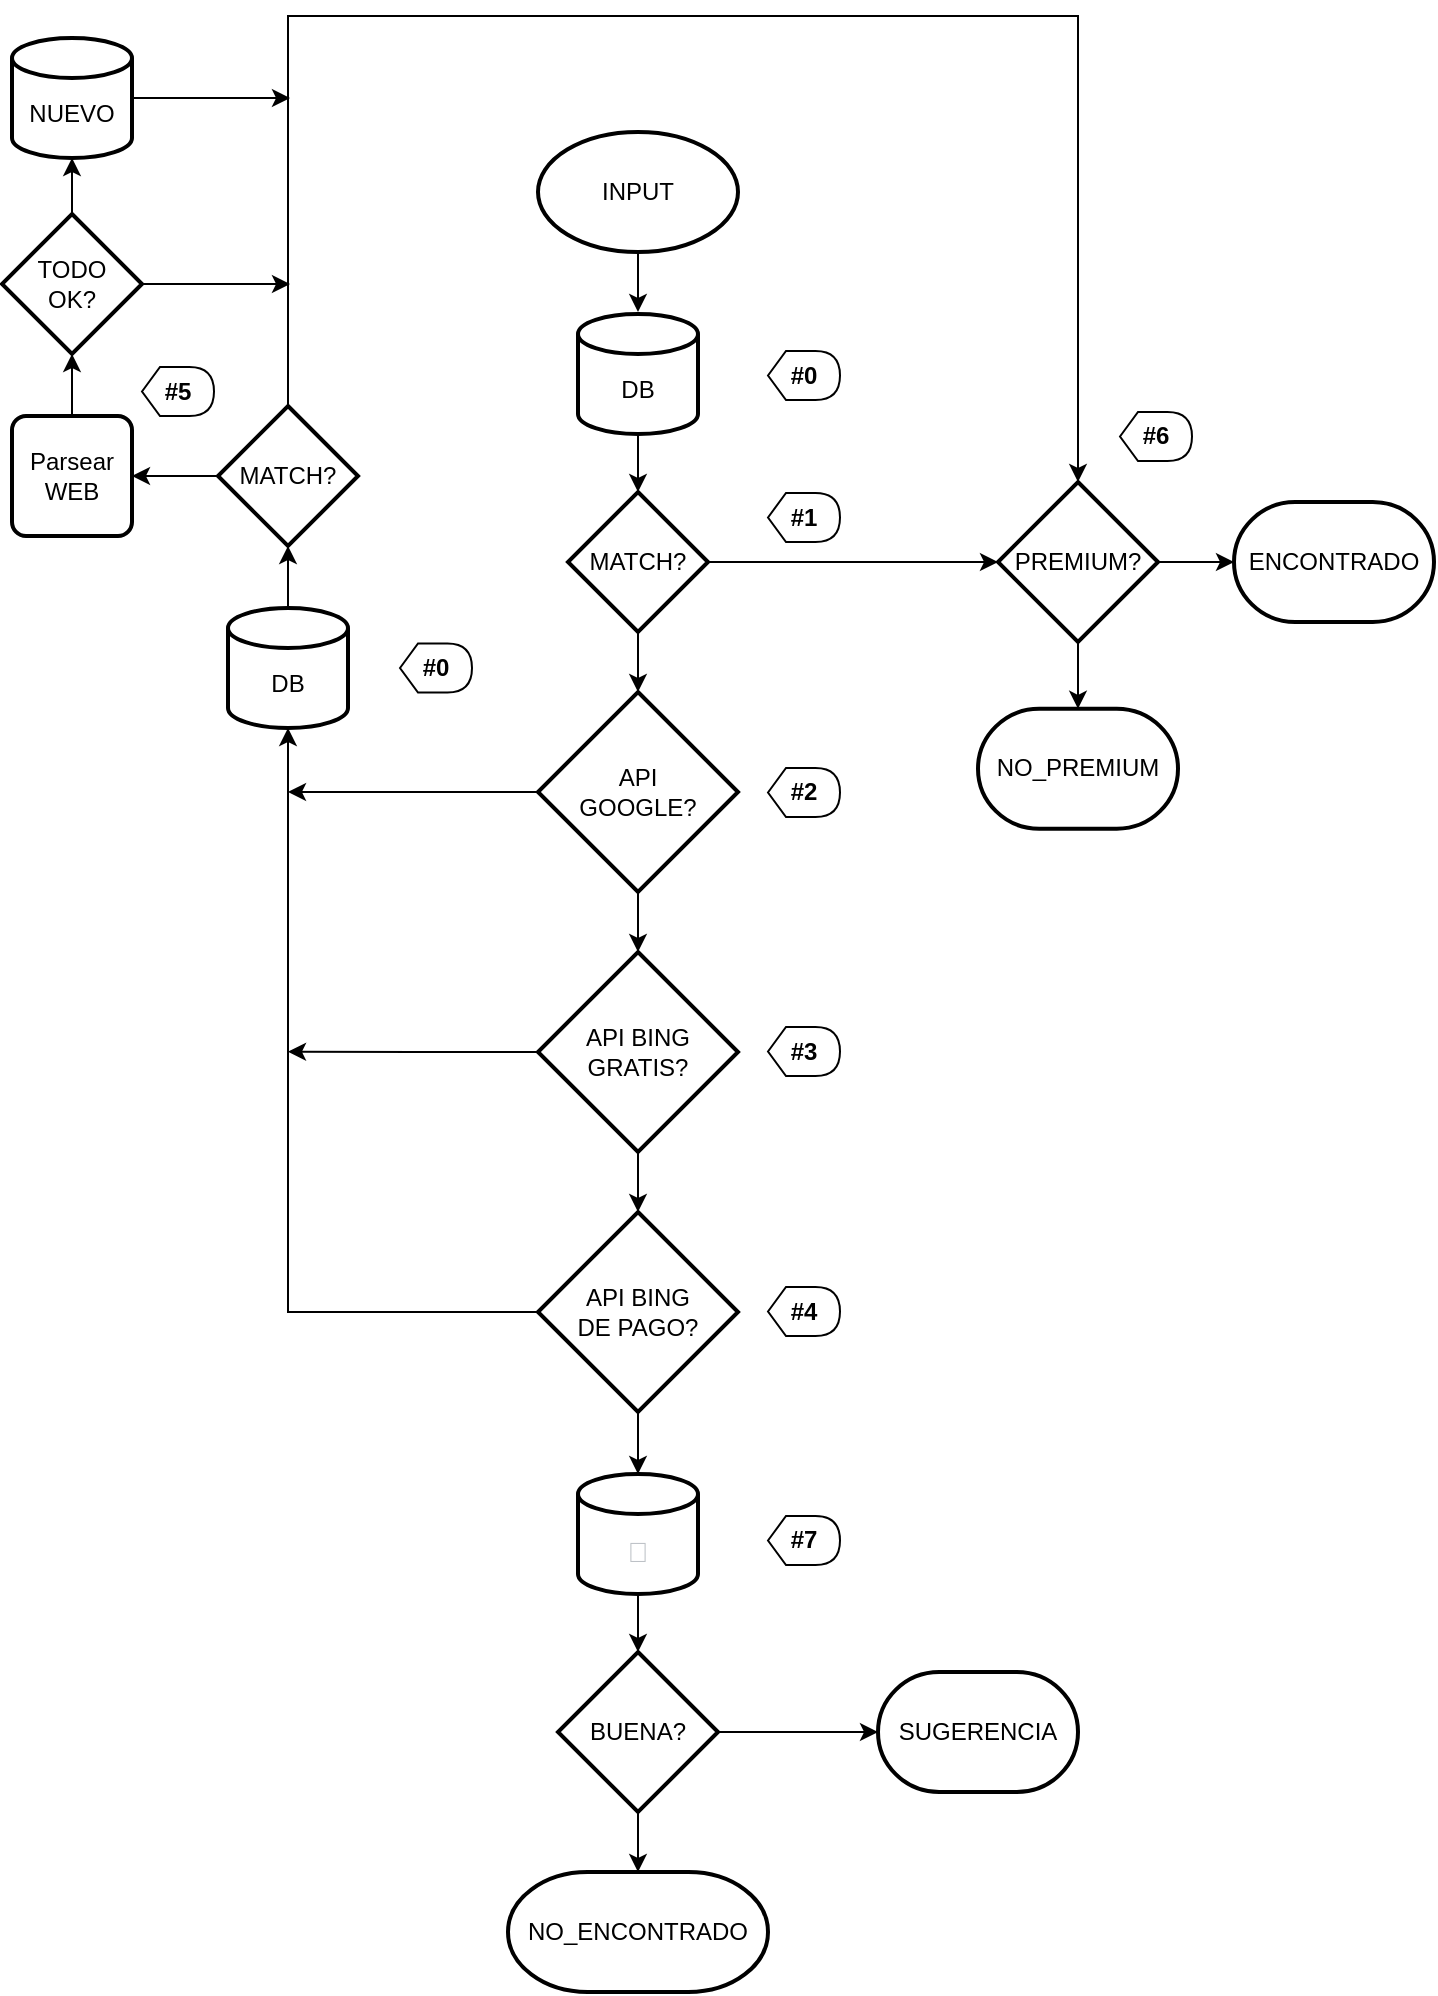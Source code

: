 <mxfile version="18.0.2" type="device"><diagram id="LYxXGZWsFHTS1_qp-fXT" name="Page-1"><mxGraphModel dx="1422" dy="762" grid="1" gridSize="10" guides="1" tooltips="1" connect="1" arrows="1" fold="1" page="1" pageScale="1" pageWidth="827" pageHeight="1169" math="0" shadow="0"><root><mxCell id="0"/><mxCell id="1" parent="0"/><mxCell id="OruPlHdGhdZzLeK3g5fc-42" style="edgeStyle=orthogonalEdgeStyle;rounded=0;orthogonalLoop=1;jettySize=auto;html=1;" parent="1" source="OruPlHdGhdZzLeK3g5fc-3" target="OruPlHdGhdZzLeK3g5fc-41" edge="1"><mxGeometry relative="1" as="geometry"/></mxCell><mxCell id="OruPlHdGhdZzLeK3g5fc-3" value="&lt;br&gt;DB" style="strokeWidth=2;html=1;shape=mxgraph.flowchart.database;whiteSpace=wrap;" parent="1" vertex="1"><mxGeometry x="359" y="229" width="60" height="60" as="geometry"/></mxCell><mxCell id="OruPlHdGhdZzLeK3g5fc-46" style="edgeStyle=orthogonalEdgeStyle;rounded=0;orthogonalLoop=1;jettySize=auto;html=1;" parent="1" source="OruPlHdGhdZzLeK3g5fc-7" target="OruPlHdGhdZzLeK3g5fc-9" edge="1"><mxGeometry relative="1" as="geometry"/></mxCell><mxCell id="HLyWhsvg7-mkEGdqOgT2-2" style="edgeStyle=orthogonalEdgeStyle;rounded=0;orthogonalLoop=1;jettySize=auto;html=1;exitX=1;exitY=0.5;exitDx=0;exitDy=0;exitPerimeter=0;entryX=0;entryY=0.5;entryDx=0;entryDy=0;entryPerimeter=0;" edge="1" parent="1" source="OruPlHdGhdZzLeK3g5fc-7" target="OruPlHdGhdZzLeK3g5fc-8"><mxGeometry relative="1" as="geometry"/></mxCell><mxCell id="OruPlHdGhdZzLeK3g5fc-7" value="PREMIUM?" style="strokeWidth=2;html=1;shape=mxgraph.flowchart.decision;whiteSpace=wrap;" parent="1" vertex="1"><mxGeometry x="569" y="313" width="80" height="80" as="geometry"/></mxCell><mxCell id="OruPlHdGhdZzLeK3g5fc-8" value="ENCONTRADO" style="strokeWidth=2;html=1;shape=mxgraph.flowchart.terminator;whiteSpace=wrap;" parent="1" vertex="1"><mxGeometry x="687" y="323" width="100" height="60" as="geometry"/></mxCell><mxCell id="OruPlHdGhdZzLeK3g5fc-9" value="NO_PREMIUM" style="strokeWidth=2;html=1;shape=mxgraph.flowchart.terminator;whiteSpace=wrap;" parent="1" vertex="1"><mxGeometry x="559" y="426.38" width="100" height="60" as="geometry"/></mxCell><mxCell id="OruPlHdGhdZzLeK3g5fc-79" style="edgeStyle=orthogonalEdgeStyle;rounded=0;orthogonalLoop=1;jettySize=auto;html=1;fontSize=14;" parent="1" source="OruPlHdGhdZzLeK3g5fc-14" edge="1"><mxGeometry relative="1" as="geometry"><mxPoint x="389" y="228" as="targetPoint"/></mxGeometry></mxCell><mxCell id="OruPlHdGhdZzLeK3g5fc-14" value="INPUT" style="strokeWidth=2;html=1;shape=mxgraph.flowchart.start_1;whiteSpace=wrap;" parent="1" vertex="1"><mxGeometry x="339" y="138" width="100" height="60" as="geometry"/></mxCell><mxCell id="OruPlHdGhdZzLeK3g5fc-36" style="edgeStyle=orthogonalEdgeStyle;rounded=0;orthogonalLoop=1;jettySize=auto;html=1;entryX=0.5;entryY=0;entryDx=0;entryDy=0;entryPerimeter=0;" parent="1" source="OruPlHdGhdZzLeK3g5fc-17" target="OruPlHdGhdZzLeK3g5fc-35" edge="1"><mxGeometry relative="1" as="geometry"/></mxCell><mxCell id="OruPlHdGhdZzLeK3g5fc-94" style="edgeStyle=orthogonalEdgeStyle;rounded=0;orthogonalLoop=1;jettySize=auto;html=1;exitX=0;exitY=0.5;exitDx=0;exitDy=0;exitPerimeter=0;fontSize=14;" parent="1" source="OruPlHdGhdZzLeK3g5fc-17" edge="1"><mxGeometry relative="1" as="geometry"><mxPoint x="214" y="468" as="targetPoint"/></mxGeometry></mxCell><mxCell id="OruPlHdGhdZzLeK3g5fc-17" value="API&lt;br&gt;GOOGLE?" style="strokeWidth=2;html=1;shape=mxgraph.flowchart.decision;whiteSpace=wrap;" parent="1" vertex="1"><mxGeometry x="339" y="418" width="100" height="100" as="geometry"/></mxCell><mxCell id="OruPlHdGhdZzLeK3g5fc-81" style="edgeStyle=orthogonalEdgeStyle;rounded=0;orthogonalLoop=1;jettySize=auto;html=1;entryX=0.5;entryY=1;entryDx=0;entryDy=0;entryPerimeter=0;fontSize=14;" parent="1" source="OruPlHdGhdZzLeK3g5fc-18" target="OruPlHdGhdZzLeK3g5fc-47" edge="1"><mxGeometry relative="1" as="geometry"/></mxCell><mxCell id="OruPlHdGhdZzLeK3g5fc-18" value="&lt;br&gt;DB" style="strokeWidth=2;html=1;shape=mxgraph.flowchart.database;whiteSpace=wrap;" parent="1" vertex="1"><mxGeometry x="184" y="376" width="60" height="60" as="geometry"/></mxCell><mxCell id="pttz4S_B7TvtcdiIMw1d-6" style="edgeStyle=orthogonalEdgeStyle;rounded=0;orthogonalLoop=1;jettySize=auto;html=1;exitX=0.5;exitY=0;exitDx=0;exitDy=0;entryX=0.5;entryY=1;entryDx=0;entryDy=0;entryPerimeter=0;" parent="1" source="OruPlHdGhdZzLeK3g5fc-19" target="pttz4S_B7TvtcdiIMw1d-3" edge="1"><mxGeometry relative="1" as="geometry"/></mxCell><mxCell id="OruPlHdGhdZzLeK3g5fc-19" value="Parsear&lt;br&gt;WEB" style="rounded=1;whiteSpace=wrap;html=1;absoluteArcSize=1;arcSize=14;strokeWidth=2;" parent="1" vertex="1"><mxGeometry x="76" y="280" width="60" height="60" as="geometry"/></mxCell><mxCell id="OruPlHdGhdZzLeK3g5fc-62" style="edgeStyle=orthogonalEdgeStyle;rounded=0;orthogonalLoop=1;jettySize=auto;html=1;entryX=0.5;entryY=0;entryDx=0;entryDy=0;entryPerimeter=0;fontSize=14;" parent="1" source="OruPlHdGhdZzLeK3g5fc-35" target="OruPlHdGhdZzLeK3g5fc-37" edge="1"><mxGeometry relative="1" as="geometry"/></mxCell><mxCell id="OruPlHdGhdZzLeK3g5fc-95" style="edgeStyle=orthogonalEdgeStyle;rounded=0;orthogonalLoop=1;jettySize=auto;html=1;exitX=0;exitY=0.5;exitDx=0;exitDy=0;exitPerimeter=0;fontSize=14;" parent="1" source="OruPlHdGhdZzLeK3g5fc-35" edge="1"><mxGeometry relative="1" as="geometry"><mxPoint x="214" y="597.862" as="targetPoint"/></mxGeometry></mxCell><mxCell id="OruPlHdGhdZzLeK3g5fc-35" value="API BING&lt;br&gt;GRATIS?" style="strokeWidth=2;html=1;shape=mxgraph.flowchart.decision;whiteSpace=wrap;" parent="1" vertex="1"><mxGeometry x="339" y="548" width="100" height="100" as="geometry"/></mxCell><mxCell id="OruPlHdGhdZzLeK3g5fc-61" style="edgeStyle=orthogonalEdgeStyle;rounded=0;orthogonalLoop=1;jettySize=auto;html=1;entryX=0.5;entryY=0;entryDx=0;entryDy=0;entryPerimeter=0;fontSize=14;" parent="1" source="OruPlHdGhdZzLeK3g5fc-37" target="OruPlHdGhdZzLeK3g5fc-57" edge="1"><mxGeometry relative="1" as="geometry"/></mxCell><mxCell id="OruPlHdGhdZzLeK3g5fc-90" style="edgeStyle=orthogonalEdgeStyle;rounded=0;orthogonalLoop=1;jettySize=auto;html=1;fontSize=14;entryX=0.5;entryY=1;entryDx=0;entryDy=0;entryPerimeter=0;" parent="1" source="OruPlHdGhdZzLeK3g5fc-37" target="OruPlHdGhdZzLeK3g5fc-18" edge="1"><mxGeometry relative="1" as="geometry"><mxPoint x="214" y="398" as="targetPoint"/></mxGeometry></mxCell><mxCell id="OruPlHdGhdZzLeK3g5fc-37" value="API BING&lt;br&gt;DE PAGO?" style="strokeWidth=2;html=1;shape=mxgraph.flowchart.decision;whiteSpace=wrap;" parent="1" vertex="1"><mxGeometry x="339" y="678" width="100" height="100" as="geometry"/></mxCell><mxCell id="OruPlHdGhdZzLeK3g5fc-43" style="edgeStyle=orthogonalEdgeStyle;rounded=0;orthogonalLoop=1;jettySize=auto;html=1;entryX=0.5;entryY=0;entryDx=0;entryDy=0;entryPerimeter=0;" parent="1" source="OruPlHdGhdZzLeK3g5fc-41" target="OruPlHdGhdZzLeK3g5fc-17" edge="1"><mxGeometry relative="1" as="geometry"/></mxCell><mxCell id="HLyWhsvg7-mkEGdqOgT2-1" style="edgeStyle=orthogonalEdgeStyle;rounded=0;orthogonalLoop=1;jettySize=auto;html=1;exitX=1;exitY=0.5;exitDx=0;exitDy=0;exitPerimeter=0;entryX=0;entryY=0.5;entryDx=0;entryDy=0;entryPerimeter=0;" edge="1" parent="1" source="OruPlHdGhdZzLeK3g5fc-41" target="OruPlHdGhdZzLeK3g5fc-7"><mxGeometry relative="1" as="geometry"/></mxCell><mxCell id="OruPlHdGhdZzLeK3g5fc-41" value="MATCH?" style="strokeWidth=2;html=1;shape=mxgraph.flowchart.decision;whiteSpace=wrap;" parent="1" vertex="1"><mxGeometry x="354" y="318" width="70" height="70" as="geometry"/></mxCell><mxCell id="pttz4S_B7TvtcdiIMw1d-1" style="edgeStyle=orthogonalEdgeStyle;rounded=0;orthogonalLoop=1;jettySize=auto;html=1;exitX=0;exitY=0.5;exitDx=0;exitDy=0;exitPerimeter=0;entryX=1;entryY=0.5;entryDx=0;entryDy=0;" parent="1" source="OruPlHdGhdZzLeK3g5fc-47" target="OruPlHdGhdZzLeK3g5fc-19" edge="1"><mxGeometry relative="1" as="geometry"/></mxCell><mxCell id="pttz4S_B7TvtcdiIMw1d-20" style="edgeStyle=orthogonalEdgeStyle;rounded=0;orthogonalLoop=1;jettySize=auto;html=1;exitX=0.5;exitY=0;exitDx=0;exitDy=0;exitPerimeter=0;entryX=0.5;entryY=0;entryDx=0;entryDy=0;entryPerimeter=0;" parent="1" source="OruPlHdGhdZzLeK3g5fc-47" target="OruPlHdGhdZzLeK3g5fc-7" edge="1"><mxGeometry relative="1" as="geometry"><mxPoint x="620" y="80" as="targetPoint"/><Array as="points"><mxPoint x="214" y="80"/><mxPoint x="609" y="80"/></Array></mxGeometry></mxCell><mxCell id="OruPlHdGhdZzLeK3g5fc-47" value="MATCH?" style="strokeWidth=2;html=1;shape=mxgraph.flowchart.decision;whiteSpace=wrap;" parent="1" vertex="1"><mxGeometry x="179" y="275" width="70" height="70" as="geometry"/></mxCell><mxCell id="OruPlHdGhdZzLeK3g5fc-86" style="edgeStyle=orthogonalEdgeStyle;rounded=0;orthogonalLoop=1;jettySize=auto;html=1;entryX=0.5;entryY=0;entryDx=0;entryDy=0;entryPerimeter=0;fontSize=14;" parent="1" source="OruPlHdGhdZzLeK3g5fc-57" target="OruPlHdGhdZzLeK3g5fc-69" edge="1"><mxGeometry relative="1" as="geometry"/></mxCell><mxCell id="OruPlHdGhdZzLeK3g5fc-57" value="&lt;span style=&quot;color: rgb(189, 193, 198); font-family: arial, sans-serif; font-size: 14px; text-align: left;&quot;&gt;&lt;br style=&quot;font-size: 14px;&quot;&gt;🔎&lt;/span&gt;" style="strokeWidth=2;html=1;shape=mxgraph.flowchart.database;whiteSpace=wrap;labelBackgroundColor=none;fontSize=14;" parent="1" vertex="1"><mxGeometry x="359" y="809" width="60" height="60" as="geometry"/></mxCell><mxCell id="OruPlHdGhdZzLeK3g5fc-58" value="NO_ENCONTRADO" style="strokeWidth=2;html=1;shape=mxgraph.flowchart.terminator;whiteSpace=wrap;" parent="1" vertex="1"><mxGeometry x="324" y="1008" width="130" height="60" as="geometry"/></mxCell><mxCell id="OruPlHdGhdZzLeK3g5fc-59" value="SUGERENCIA" style="strokeWidth=2;html=1;shape=mxgraph.flowchart.terminator;whiteSpace=wrap;" parent="1" vertex="1"><mxGeometry x="509" y="908" width="100" height="60" as="geometry"/></mxCell><mxCell id="OruPlHdGhdZzLeK3g5fc-87" style="edgeStyle=orthogonalEdgeStyle;rounded=0;orthogonalLoop=1;jettySize=auto;html=1;exitX=0.5;exitY=1;exitDx=0;exitDy=0;exitPerimeter=0;entryX=0.5;entryY=0;entryDx=0;entryDy=0;entryPerimeter=0;fontSize=14;" parent="1" source="OruPlHdGhdZzLeK3g5fc-69" target="OruPlHdGhdZzLeK3g5fc-58" edge="1"><mxGeometry relative="1" as="geometry"/></mxCell><mxCell id="OruPlHdGhdZzLeK3g5fc-88" style="edgeStyle=orthogonalEdgeStyle;rounded=0;orthogonalLoop=1;jettySize=auto;html=1;entryX=0;entryY=0.5;entryDx=0;entryDy=0;entryPerimeter=0;fontSize=14;" parent="1" source="OruPlHdGhdZzLeK3g5fc-69" target="OruPlHdGhdZzLeK3g5fc-59" edge="1"><mxGeometry relative="1" as="geometry"/></mxCell><mxCell id="OruPlHdGhdZzLeK3g5fc-69" value="BUENA?" style="strokeWidth=2;html=1;shape=mxgraph.flowchart.decision;whiteSpace=wrap;" parent="1" vertex="1"><mxGeometry x="349" y="898" width="80" height="80" as="geometry"/></mxCell><mxCell id="-FpLNwg2wk4jpXXvSSs1-1" value="#1" style="shape=display;whiteSpace=wrap;html=1;fontStyle=1" parent="1" vertex="1"><mxGeometry x="454" y="318.5" width="36" height="24.5" as="geometry"/></mxCell><mxCell id="-FpLNwg2wk4jpXXvSSs1-2" value="#0" style="shape=display;whiteSpace=wrap;html=1;fontStyle=1" parent="1" vertex="1"><mxGeometry x="454" y="247.5" width="36" height="24.5" as="geometry"/></mxCell><mxCell id="-FpLNwg2wk4jpXXvSSs1-3" value="#2" style="shape=display;whiteSpace=wrap;html=1;fontStyle=1" parent="1" vertex="1"><mxGeometry x="454" y="456" width="36" height="24.5" as="geometry"/></mxCell><mxCell id="-FpLNwg2wk4jpXXvSSs1-4" value="#3" style="shape=display;whiteSpace=wrap;html=1;fontStyle=1" parent="1" vertex="1"><mxGeometry x="454" y="585.5" width="36" height="24.5" as="geometry"/></mxCell><mxCell id="-FpLNwg2wk4jpXXvSSs1-5" value="#4" style="shape=display;whiteSpace=wrap;html=1;fontStyle=1" parent="1" vertex="1"><mxGeometry x="454" y="715.5" width="36" height="24.5" as="geometry"/></mxCell><mxCell id="-FpLNwg2wk4jpXXvSSs1-6" value="#7" style="shape=display;whiteSpace=wrap;html=1;fontStyle=1" parent="1" vertex="1"><mxGeometry x="454" y="830" width="36" height="24.5" as="geometry"/></mxCell><mxCell id="-FpLNwg2wk4jpXXvSSs1-7" value="#0" style="shape=display;whiteSpace=wrap;html=1;fontStyle=1" parent="1" vertex="1"><mxGeometry x="270" y="393.75" width="36" height="24.5" as="geometry"/></mxCell><mxCell id="-FpLNwg2wk4jpXXvSSs1-51" value="#6" style="shape=display;whiteSpace=wrap;html=1;fontStyle=1" parent="1" vertex="1"><mxGeometry x="630" y="278" width="36" height="24.5" as="geometry"/></mxCell><mxCell id="-FpLNwg2wk4jpXXvSSs1-52" value="#5" style="shape=display;whiteSpace=wrap;html=1;fontStyle=1" parent="1" vertex="1"><mxGeometry x="141" y="255.5" width="36" height="24.5" as="geometry"/></mxCell><mxCell id="pttz4S_B7TvtcdiIMw1d-8" style="edgeStyle=orthogonalEdgeStyle;rounded=0;orthogonalLoop=1;jettySize=auto;html=1;exitX=0.5;exitY=0;exitDx=0;exitDy=0;exitPerimeter=0;entryX=0.5;entryY=1;entryDx=0;entryDy=0;entryPerimeter=0;" parent="1" source="pttz4S_B7TvtcdiIMw1d-3" target="pttz4S_B7TvtcdiIMw1d-7" edge="1"><mxGeometry relative="1" as="geometry"/></mxCell><mxCell id="pttz4S_B7TvtcdiIMw1d-17" style="edgeStyle=orthogonalEdgeStyle;rounded=0;orthogonalLoop=1;jettySize=auto;html=1;exitX=1;exitY=0.5;exitDx=0;exitDy=0;exitPerimeter=0;" parent="1" source="pttz4S_B7TvtcdiIMw1d-3" edge="1"><mxGeometry relative="1" as="geometry"><mxPoint x="215" y="214" as="targetPoint"/></mxGeometry></mxCell><mxCell id="pttz4S_B7TvtcdiIMw1d-3" value="TODO&lt;br&gt;OK?" style="strokeWidth=2;html=1;shape=mxgraph.flowchart.decision;whiteSpace=wrap;" parent="1" vertex="1"><mxGeometry x="71" y="179" width="70" height="70" as="geometry"/></mxCell><mxCell id="pttz4S_B7TvtcdiIMw1d-18" style="edgeStyle=orthogonalEdgeStyle;rounded=0;orthogonalLoop=1;jettySize=auto;html=1;exitX=1;exitY=0.5;exitDx=0;exitDy=0;exitPerimeter=0;" parent="1" source="pttz4S_B7TvtcdiIMw1d-7" edge="1"><mxGeometry relative="1" as="geometry"><mxPoint x="215" y="121" as="targetPoint"/></mxGeometry></mxCell><mxCell id="pttz4S_B7TvtcdiIMw1d-7" value="&lt;br&gt;NUEVO" style="strokeWidth=2;html=1;shape=mxgraph.flowchart.database;whiteSpace=wrap;" parent="1" vertex="1"><mxGeometry x="76" y="91" width="60" height="60" as="geometry"/></mxCell></root></mxGraphModel></diagram></mxfile>